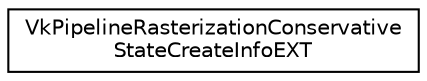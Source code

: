 digraph "Graphical Class Hierarchy"
{
 // LATEX_PDF_SIZE
  edge [fontname="Helvetica",fontsize="10",labelfontname="Helvetica",labelfontsize="10"];
  node [fontname="Helvetica",fontsize="10",shape=record];
  rankdir="LR";
  Node0 [label="VkPipelineRasterizationConservative\lStateCreateInfoEXT",height=0.2,width=0.4,color="black", fillcolor="white", style="filled",URL="$d5/dc6/structVkPipelineRasterizationConservativeStateCreateInfoEXT.html",tooltip=" "];
}
